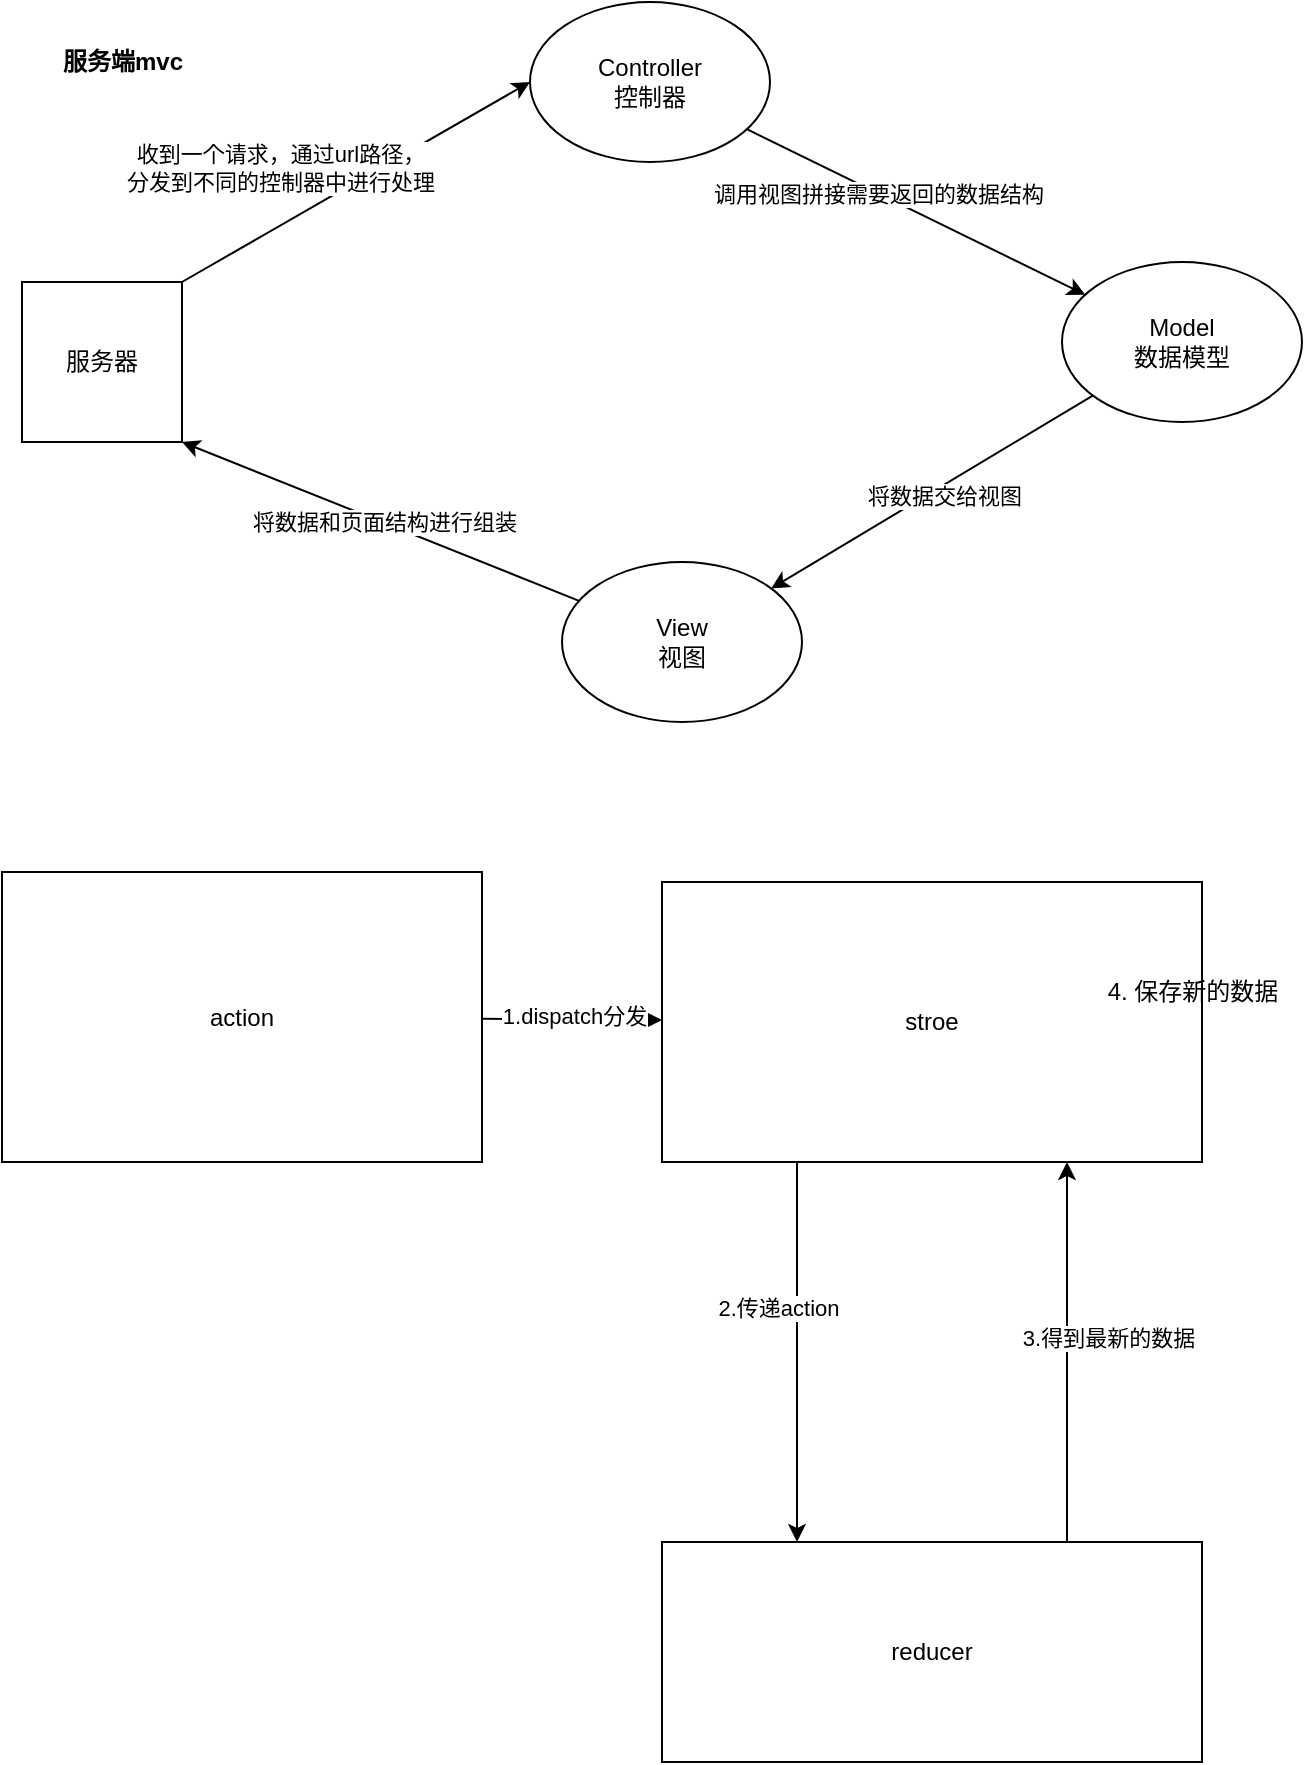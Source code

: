 <mxfile>
    <diagram id="graQZjH0Ll4S6qYKJD3d" name="第 1 页">
        <mxGraphModel dx="883" dy="842" grid="1" gridSize="10" guides="1" tooltips="1" connect="1" arrows="1" fold="1" page="1" pageScale="1" pageWidth="827" pageHeight="1169" math="0" shadow="0">
            <root>
                <mxCell id="0"/>
                <mxCell id="1" parent="0"/>
                <mxCell id="18" value="" style="group" parent="1" vertex="1" connectable="0">
                    <mxGeometry x="120" y="70" width="640" height="360" as="geometry"/>
                </mxCell>
                <mxCell id="16" value="&lt;b&gt;服务端mvc&lt;/b&gt;" style="text;html=1;align=center;verticalAlign=middle;resizable=1;points=[];autosize=1;strokeColor=none;fillColor=none;container=0;movable=1;rotatable=1;deletable=1;editable=1;connectable=1;" parent="18" vertex="1">
                    <mxGeometry x="10" y="15" width="80" height="30" as="geometry"/>
                </mxCell>
                <mxCell id="2" value="服务器" style="whiteSpace=wrap;html=1;aspect=fixed;container=0;movable=1;resizable=1;rotatable=1;deletable=1;editable=1;connectable=1;" parent="18" vertex="1">
                    <mxGeometry y="140" width="80" height="80" as="geometry"/>
                </mxCell>
                <mxCell id="4" value="Controller&lt;br&gt;控制器" style="ellipse;whiteSpace=wrap;html=1;container=0;movable=1;resizable=1;rotatable=1;deletable=1;editable=1;connectable=1;" parent="18" vertex="1">
                    <mxGeometry x="254" width="120" height="80" as="geometry"/>
                </mxCell>
                <mxCell id="3" style="edgeStyle=none;html=1;exitX=1;exitY=0;exitDx=0;exitDy=0;entryX=0;entryY=0.5;entryDx=0;entryDy=0;movable=1;resizable=1;rotatable=1;deletable=1;editable=1;connectable=1;" parent="18" source="2" target="4" edge="1">
                    <mxGeometry relative="1" as="geometry">
                        <mxPoint x="270" y="60" as="targetPoint"/>
                    </mxGeometry>
                </mxCell>
                <mxCell id="11" value="收到一个请求，通过url路径，&lt;br&gt;分发到不同的控制器中进行处理" style="edgeLabel;html=1;align=center;verticalAlign=middle;resizable=1;points=[];container=0;movable=1;rotatable=1;deletable=1;editable=1;connectable=1;" parent="3" vertex="1" connectable="0">
                    <mxGeometry x="-0.085" y="4" relative="1" as="geometry">
                        <mxPoint x="-29" y="-8" as="offset"/>
                    </mxGeometry>
                </mxCell>
                <mxCell id="6" value="Model&lt;br&gt;数据模型" style="ellipse;whiteSpace=wrap;html=1;container=0;movable=1;resizable=1;rotatable=1;deletable=1;editable=1;connectable=1;" parent="18" vertex="1">
                    <mxGeometry x="520" y="130" width="120" height="80" as="geometry"/>
                </mxCell>
                <mxCell id="7" value="" style="edgeStyle=none;html=1;movable=1;resizable=1;rotatable=1;deletable=1;editable=1;connectable=1;" parent="18" source="4" target="6" edge="1">
                    <mxGeometry relative="1" as="geometry"/>
                </mxCell>
                <mxCell id="12" value="调用视图拼接需要返回的数据结构" style="edgeLabel;html=1;align=center;verticalAlign=middle;resizable=1;points=[];container=0;movable=1;rotatable=1;deletable=1;editable=1;connectable=1;" parent="7" vertex="1" connectable="0">
                    <mxGeometry x="-0.23" relative="1" as="geometry">
                        <mxPoint as="offset"/>
                    </mxGeometry>
                </mxCell>
                <mxCell id="10" style="edgeStyle=none;html=1;entryX=1;entryY=1;entryDx=0;entryDy=0;movable=1;resizable=1;rotatable=1;deletable=1;editable=1;connectable=1;" parent="18" source="8" target="2" edge="1">
                    <mxGeometry relative="1" as="geometry"/>
                </mxCell>
                <mxCell id="14" value="将数据和页面结构进行组装" style="edgeLabel;html=1;align=center;verticalAlign=middle;resizable=1;points=[];container=0;movable=1;rotatable=1;deletable=1;editable=1;connectable=1;" parent="10" vertex="1" connectable="0">
                    <mxGeometry x="-0.013" y="-1" relative="1" as="geometry">
                        <mxPoint as="offset"/>
                    </mxGeometry>
                </mxCell>
                <mxCell id="8" value="View&lt;br&gt;视图" style="ellipse;whiteSpace=wrap;html=1;container=0;movable=1;resizable=1;rotatable=1;deletable=1;editable=1;connectable=1;" parent="18" vertex="1">
                    <mxGeometry x="270" y="280" width="120" height="80" as="geometry"/>
                </mxCell>
                <mxCell id="9" value="" style="edgeStyle=none;html=1;movable=1;resizable=1;rotatable=1;deletable=1;editable=1;connectable=1;" parent="18" source="6" target="8" edge="1">
                    <mxGeometry relative="1" as="geometry"/>
                </mxCell>
                <mxCell id="13" value="将数据交给视图" style="edgeLabel;html=1;align=center;verticalAlign=middle;resizable=1;points=[];container=0;movable=1;rotatable=1;deletable=1;editable=1;connectable=1;" parent="9" vertex="1" connectable="0">
                    <mxGeometry x="-0.035" y="4" relative="1" as="geometry">
                        <mxPoint x="1" as="offset"/>
                    </mxGeometry>
                </mxCell>
                <mxCell id="34" value="" style="group" vertex="1" connectable="0" parent="1">
                    <mxGeometry x="110" y="505" width="650" height="445" as="geometry"/>
                </mxCell>
                <mxCell id="19" value="action" style="rounded=0;whiteSpace=wrap;html=1;labelBackgroundColor=none;container=0;" parent="34" vertex="1">
                    <mxGeometry width="240" height="145" as="geometry"/>
                </mxCell>
                <mxCell id="21" value="stroe" style="rounded=0;whiteSpace=wrap;html=1;labelBackgroundColor=none;container=0;" parent="34" vertex="1">
                    <mxGeometry x="330" y="5" width="270" height="140" as="geometry"/>
                </mxCell>
                <mxCell id="22" value="" style="edgeStyle=none;html=1;" parent="34" source="19" target="21" edge="1">
                    <mxGeometry relative="1" as="geometry"/>
                </mxCell>
                <mxCell id="23" value="1.dispatch分发" style="edgeLabel;html=1;align=center;verticalAlign=middle;resizable=0;points=[];container=0;" parent="22" vertex="1" connectable="0">
                    <mxGeometry x="-0.24" y="3" relative="1" as="geometry">
                        <mxPoint x="12" y="1" as="offset"/>
                    </mxGeometry>
                </mxCell>
                <mxCell id="27" style="edgeStyle=none;html=1;exitX=0.75;exitY=0;exitDx=0;exitDy=0;entryX=0.75;entryY=1;entryDx=0;entryDy=0;" parent="34" source="24" target="21" edge="1">
                    <mxGeometry relative="1" as="geometry"/>
                </mxCell>
                <mxCell id="30" value="3.得到最新的数据" style="edgeLabel;html=1;align=center;verticalAlign=middle;resizable=0;points=[];container=0;" parent="27" vertex="1" connectable="0">
                    <mxGeometry x="0.087" y="-2" relative="1" as="geometry">
                        <mxPoint x="18" y="1" as="offset"/>
                    </mxGeometry>
                </mxCell>
                <mxCell id="24" value="reducer" style="rounded=0;whiteSpace=wrap;html=1;labelBackgroundColor=none;container=0;" parent="34" vertex="1">
                    <mxGeometry x="330" y="335" width="270" height="110" as="geometry"/>
                </mxCell>
                <mxCell id="26" style="edgeStyle=none;html=1;exitX=0.25;exitY=1;exitDx=0;exitDy=0;entryX=0.25;entryY=0;entryDx=0;entryDy=0;" parent="34" source="21" target="24" edge="1">
                    <mxGeometry relative="1" as="geometry"/>
                </mxCell>
                <mxCell id="28" value="2.传递action" style="edgeLabel;html=1;align=center;verticalAlign=middle;resizable=0;points=[];container=0;" parent="26" vertex="1" connectable="0">
                    <mxGeometry x="-0.237" y="-2" relative="1" as="geometry">
                        <mxPoint x="-8" as="offset"/>
                    </mxGeometry>
                </mxCell>
                <mxCell id="31" value="4. 保存新的数据" style="text;html=1;align=center;verticalAlign=middle;resizable=0;points=[];autosize=1;strokeColor=none;fillColor=none;container=0;" parent="34" vertex="1">
                    <mxGeometry x="540" y="45" width="110" height="30" as="geometry"/>
                </mxCell>
            </root>
        </mxGraphModel>
    </diagram>
</mxfile>